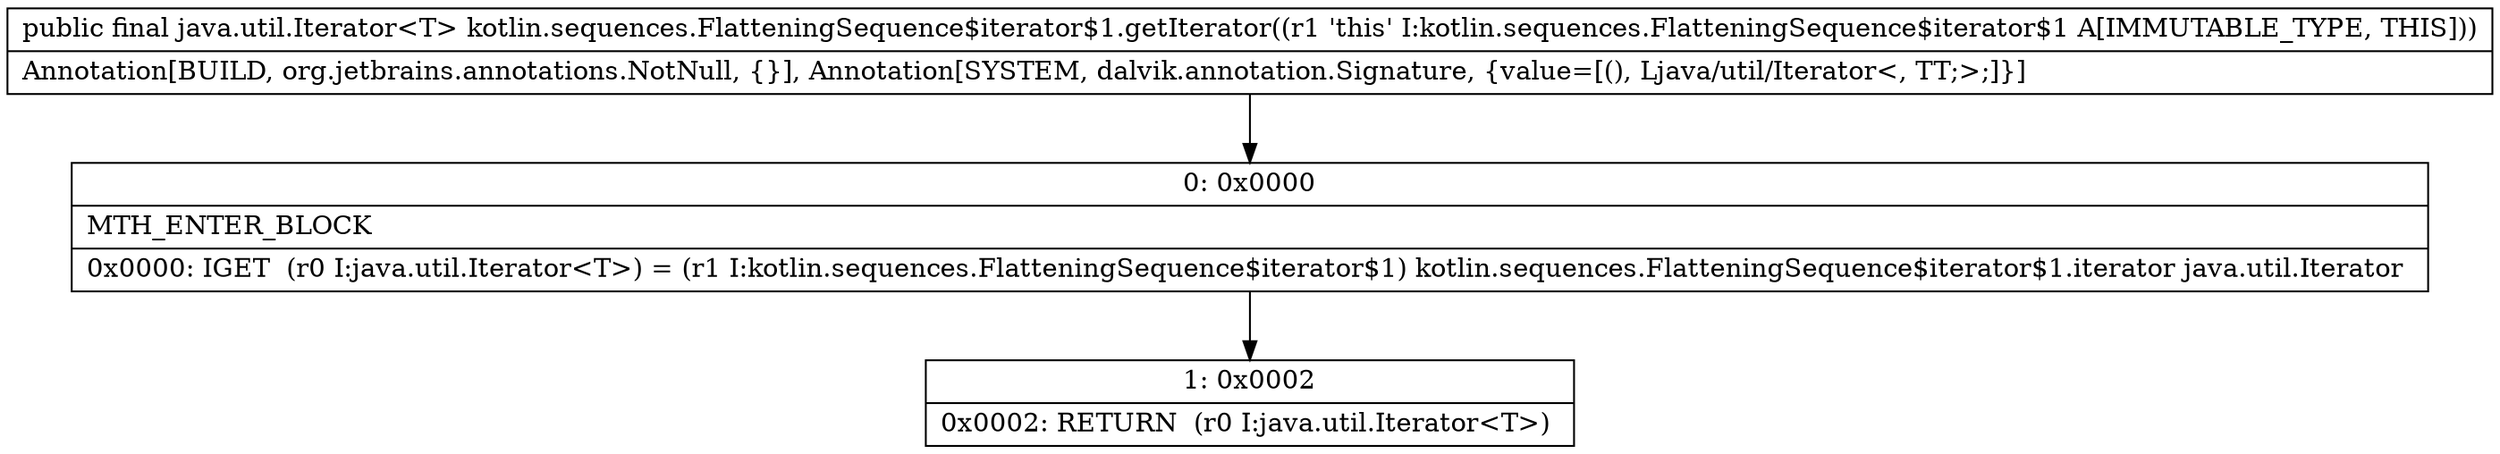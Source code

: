 digraph "CFG forkotlin.sequences.FlatteningSequence$iterator$1.getIterator()Ljava\/util\/Iterator;" {
Node_0 [shape=record,label="{0\:\ 0x0000|MTH_ENTER_BLOCK\l|0x0000: IGET  (r0 I:java.util.Iterator\<T\>) = (r1 I:kotlin.sequences.FlatteningSequence$iterator$1) kotlin.sequences.FlatteningSequence$iterator$1.iterator java.util.Iterator \l}"];
Node_1 [shape=record,label="{1\:\ 0x0002|0x0002: RETURN  (r0 I:java.util.Iterator\<T\>) \l}"];
MethodNode[shape=record,label="{public final java.util.Iterator\<T\> kotlin.sequences.FlatteningSequence$iterator$1.getIterator((r1 'this' I:kotlin.sequences.FlatteningSequence$iterator$1 A[IMMUTABLE_TYPE, THIS]))  | Annotation[BUILD, org.jetbrains.annotations.NotNull, \{\}], Annotation[SYSTEM, dalvik.annotation.Signature, \{value=[(), Ljava\/util\/Iterator\<, TT;\>;]\}]\l}"];
MethodNode -> Node_0;
Node_0 -> Node_1;
}

